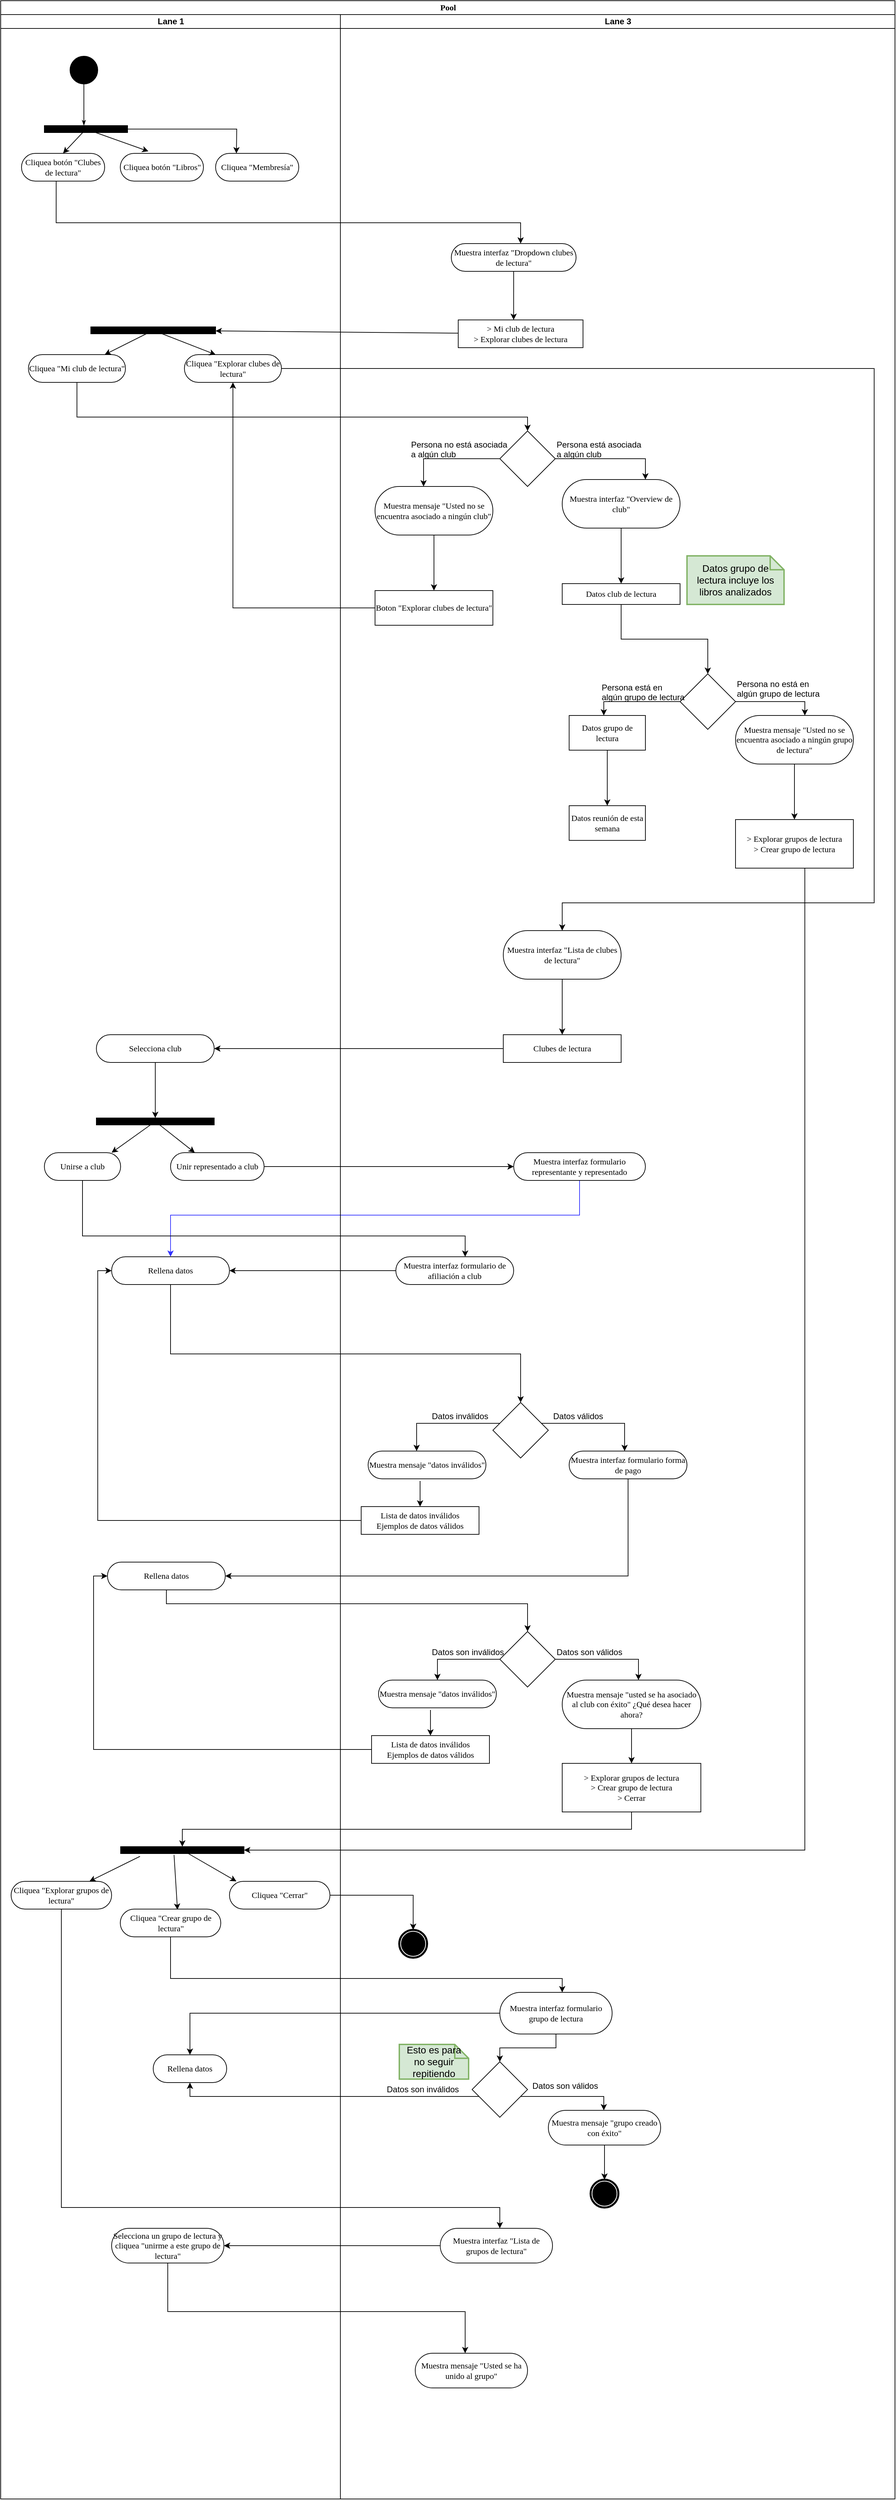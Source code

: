 <mxfile version="12.1.9" type="github" pages="1">
  <diagram name="Page-1" id="0783ab3e-0a74-02c8-0abd-f7b4e66b4bec">
    <mxGraphModel dx="1024" dy="561" grid="1" gridSize="10" guides="1" tooltips="1" connect="1" arrows="1" fold="1" page="1" pageScale="1" pageWidth="850" pageHeight="1100" background="#ffffff" math="0" shadow="0">
      <root>
        <mxCell id="0"/>
        <mxCell id="1" parent="0"/>
        <mxCell id="1c1d494c118603dd-1" value="Pool" style="swimlane;html=1;childLayout=stackLayout;startSize=20;rounded=0;shadow=0;comic=0;labelBackgroundColor=none;strokeColor=#000000;strokeWidth=1;fillColor=#ffffff;fontFamily=Verdana;fontSize=12;fontColor=#000000;align=center;" parent="1" vertex="1">
          <mxGeometry x="40" y="20" width="1290" height="3600" as="geometry"/>
        </mxCell>
        <mxCell id="n3SkGMCZbg7LG-9alkwq-2" value="" style="edgeStyle=orthogonalEdgeStyle;rounded=0;orthogonalLoop=1;jettySize=auto;html=1;exitX=0.417;exitY=1;exitDx=0;exitDy=0;exitPerimeter=0;" edge="1" parent="1c1d494c118603dd-1" source="n3SkGMCZbg7LG-9alkwq-7" target="n3SkGMCZbg7LG-9alkwq-1">
          <mxGeometry relative="1" as="geometry">
            <mxPoint x="80" y="200" as="sourcePoint"/>
            <Array as="points">
              <mxPoint x="80" y="320"/>
              <mxPoint x="750" y="320"/>
            </Array>
          </mxGeometry>
        </mxCell>
        <mxCell id="1c1d494c118603dd-2" value="Lane 1" style="swimlane;html=1;startSize=20;" parent="1c1d494c118603dd-1" vertex="1">
          <mxGeometry y="20" width="490" height="3580" as="geometry"/>
        </mxCell>
        <mxCell id="60571a20871a0731-4" value="" style="ellipse;whiteSpace=wrap;html=1;rounded=0;shadow=0;comic=0;labelBackgroundColor=none;strokeColor=#000000;strokeWidth=1;fillColor=#000000;fontFamily=Verdana;fontSize=12;fontColor=#000000;align=center;" parent="1c1d494c118603dd-2" vertex="1">
          <mxGeometry x="100" y="60" width="40" height="40" as="geometry"/>
        </mxCell>
        <mxCell id="1c1d494c118603dd-27" style="edgeStyle=orthogonalEdgeStyle;rounded=0;html=1;labelBackgroundColor=none;startArrow=none;startFill=0;startSize=5;endArrow=classicThin;endFill=1;endSize=5;jettySize=auto;orthogonalLoop=1;strokeColor=#000000;strokeWidth=1;fontFamily=Verdana;fontSize=12;fontColor=#000000;" parent="1c1d494c118603dd-2" source="60571a20871a0731-4" edge="1">
          <mxGeometry relative="1" as="geometry">
            <mxPoint x="120" y="160" as="targetPoint"/>
          </mxGeometry>
        </mxCell>
        <mxCell id="n3SkGMCZbg7LG-9alkwq-5" value="" style="rounded=0;whiteSpace=wrap;html=1;fillColor=#000000;" vertex="1" parent="1c1d494c118603dd-2">
          <mxGeometry x="63" y="160" width="120" height="10" as="geometry"/>
        </mxCell>
        <mxCell id="n3SkGMCZbg7LG-9alkwq-7" value="Cliquea botón &quot;Clubes de lectura&quot;" style="rounded=1;whiteSpace=wrap;html=1;shadow=0;comic=0;labelBackgroundColor=none;strokeColor=#000000;strokeWidth=1;fillColor=#ffffff;fontFamily=Verdana;fontSize=12;fontColor=#000000;align=center;arcSize=50;" vertex="1" parent="1c1d494c118603dd-2">
          <mxGeometry x="30" y="200" width="120" height="40" as="geometry"/>
        </mxCell>
        <mxCell id="n3SkGMCZbg7LG-9alkwq-10" value="Cliquea botón &quot;Libros&quot;" style="rounded=1;whiteSpace=wrap;html=1;shadow=0;comic=0;labelBackgroundColor=none;strokeColor=#000000;strokeWidth=1;fillColor=#ffffff;fontFamily=Verdana;fontSize=12;fontColor=#000000;align=center;arcSize=50;" vertex="1" parent="1c1d494c118603dd-2">
          <mxGeometry x="172.5" y="200" width="120" height="40" as="geometry"/>
        </mxCell>
        <mxCell id="n3SkGMCZbg7LG-9alkwq-8" style="edgeStyle=none;rounded=0;orthogonalLoop=1;jettySize=auto;html=1;entryX=0.338;entryY=-0.075;entryDx=0;entryDy=0;entryPerimeter=0;" edge="1" parent="1c1d494c118603dd-2" source="n3SkGMCZbg7LG-9alkwq-5" target="n3SkGMCZbg7LG-9alkwq-10">
          <mxGeometry relative="1" as="geometry">
            <mxPoint x="200" y="200" as="targetPoint"/>
          </mxGeometry>
        </mxCell>
        <mxCell id="n3SkGMCZbg7LG-9alkwq-12" value="" style="rounded=0;whiteSpace=wrap;html=1;shadow=0;comic=0;labelBackgroundColor=none;strokeColor=#000000;strokeWidth=1;fillColor=#000000;fontFamily=Verdana;fontSize=12;fontColor=#000000;align=center;arcSize=50;" vertex="1" parent="1c1d494c118603dd-2">
          <mxGeometry x="130" y="450" width="180" height="10" as="geometry"/>
        </mxCell>
        <mxCell id="n3SkGMCZbg7LG-9alkwq-15" value="Cliquea &quot;Mi club de lectura&quot;" style="rounded=1;whiteSpace=wrap;html=1;shadow=0;comic=0;labelBackgroundColor=none;strokeColor=#000000;strokeWidth=1;fillColor=#ffffff;fontFamily=Verdana;fontSize=12;fontColor=#000000;align=center;arcSize=50;" vertex="1" parent="1c1d494c118603dd-2">
          <mxGeometry x="40" y="490" width="140" height="40" as="geometry"/>
        </mxCell>
        <mxCell id="n3SkGMCZbg7LG-9alkwq-17" value="Cliquea &quot;Explorar clubes de lectura&quot;" style="rounded=1;whiteSpace=wrap;html=1;shadow=0;comic=0;labelBackgroundColor=none;strokeColor=#000000;strokeWidth=1;fillColor=#ffffff;fontFamily=Verdana;fontSize=12;fontColor=#000000;align=center;arcSize=50;" vertex="1" parent="1c1d494c118603dd-2">
          <mxGeometry x="265" y="490" width="140" height="40" as="geometry"/>
        </mxCell>
        <mxCell id="n3SkGMCZbg7LG-9alkwq-57" value="" style="edgeStyle=orthogonalEdgeStyle;rounded=0;orthogonalLoop=1;jettySize=auto;html=1;" edge="1" parent="1c1d494c118603dd-2" source="n3SkGMCZbg7LG-9alkwq-54" target="n3SkGMCZbg7LG-9alkwq-56">
          <mxGeometry relative="1" as="geometry"/>
        </mxCell>
        <mxCell id="n3SkGMCZbg7LG-9alkwq-54" value="Selecciona club" style="rounded=1;whiteSpace=wrap;html=1;shadow=0;comic=0;labelBackgroundColor=none;strokeColor=#000000;strokeWidth=1;fillColor=#ffffff;fontFamily=Verdana;fontSize=12;fontColor=#000000;align=center;arcSize=50;" vertex="1" parent="1c1d494c118603dd-2">
          <mxGeometry x="138" y="1470" width="170" height="40" as="geometry"/>
        </mxCell>
        <mxCell id="n3SkGMCZbg7LG-9alkwq-59" value="" style="rounded=0;orthogonalLoop=1;jettySize=auto;html=1;" edge="1" parent="1c1d494c118603dd-2" source="n3SkGMCZbg7LG-9alkwq-56">
          <mxGeometry relative="1" as="geometry">
            <mxPoint x="160" y="1640" as="targetPoint"/>
          </mxGeometry>
        </mxCell>
        <mxCell id="n3SkGMCZbg7LG-9alkwq-56" value="" style="rounded=0;whiteSpace=wrap;html=1;shadow=0;comic=0;labelBackgroundColor=none;strokeColor=#000000;strokeWidth=1;fillColor=#000000;fontFamily=Verdana;fontSize=12;fontColor=#000000;align=center;arcSize=50;" vertex="1" parent="1c1d494c118603dd-2">
          <mxGeometry x="138" y="1590" width="170" height="10" as="geometry"/>
        </mxCell>
        <mxCell id="n3SkGMCZbg7LG-9alkwq-61" value="Unirse a club" style="rounded=1;whiteSpace=wrap;html=1;shadow=0;comic=0;labelBackgroundColor=none;strokeColor=#000000;strokeWidth=1;fillColor=#ffffff;fontFamily=Verdana;fontSize=12;fontColor=#000000;align=center;arcSize=50;" vertex="1" parent="1c1d494c118603dd-2">
          <mxGeometry x="63" y="1640" width="110" height="40" as="geometry"/>
        </mxCell>
        <mxCell id="n3SkGMCZbg7LG-9alkwq-62" value="Unir representado a club" style="rounded=1;whiteSpace=wrap;html=1;shadow=0;comic=0;labelBackgroundColor=none;strokeColor=#000000;strokeWidth=1;fillColor=#ffffff;fontFamily=Verdana;fontSize=12;fontColor=#000000;align=center;arcSize=50;" vertex="1" parent="1c1d494c118603dd-2">
          <mxGeometry x="245" y="1640" width="135" height="40" as="geometry"/>
        </mxCell>
        <mxCell id="n3SkGMCZbg7LG-9alkwq-65" value="Rellena datos" style="rounded=1;whiteSpace=wrap;html=1;shadow=0;comic=0;labelBackgroundColor=none;strokeColor=#000000;strokeWidth=1;fillColor=#ffffff;fontFamily=Verdana;fontSize=12;fontColor=#000000;align=center;arcSize=50;" vertex="1" parent="1c1d494c118603dd-2">
          <mxGeometry x="160" y="1790" width="170" height="40" as="geometry"/>
        </mxCell>
        <mxCell id="n3SkGMCZbg7LG-9alkwq-85" value="" style="edgeStyle=orthogonalEdgeStyle;rounded=0;orthogonalLoop=1;jettySize=auto;html=1;" edge="1" parent="1c1d494c118603dd-2" source="n3SkGMCZbg7LG-9alkwq-82">
          <mxGeometry relative="1" as="geometry">
            <mxPoint x="760" y="2330" as="targetPoint"/>
            <Array as="points">
              <mxPoint x="239" y="2290"/>
              <mxPoint x="760" y="2290"/>
            </Array>
          </mxGeometry>
        </mxCell>
        <mxCell id="n3SkGMCZbg7LG-9alkwq-82" value="Rellena datos" style="rounded=1;whiteSpace=wrap;html=1;shadow=0;comic=0;labelBackgroundColor=none;strokeColor=#000000;strokeWidth=1;fillColor=#ffffff;fontFamily=Verdana;fontSize=12;fontColor=#000000;align=center;arcSize=50;" vertex="1" parent="1c1d494c118603dd-2">
          <mxGeometry x="154" y="2230" width="170" height="40" as="geometry"/>
        </mxCell>
        <mxCell id="n3SkGMCZbg7LG-9alkwq-111" value="" style="rounded=0;orthogonalLoop=1;jettySize=auto;html=1;strokeColor=#000000;exitX=0.157;exitY=1.4;exitDx=0;exitDy=0;exitPerimeter=0;" edge="1" parent="1c1d494c118603dd-2" source="n3SkGMCZbg7LG-9alkwq-100" target="n3SkGMCZbg7LG-9alkwq-115">
          <mxGeometry relative="1" as="geometry">
            <mxPoint x="190" y="2690" as="targetPoint"/>
          </mxGeometry>
        </mxCell>
        <mxCell id="n3SkGMCZbg7LG-9alkwq-113" value="" style="edgeStyle=none;rounded=0;orthogonalLoop=1;jettySize=auto;html=1;strokeColor=#000000;entryX=0.569;entryY=0.025;entryDx=0;entryDy=0;entryPerimeter=0;exitX=0.433;exitY=1.2;exitDx=0;exitDy=0;exitPerimeter=0;" edge="1" parent="1c1d494c118603dd-2" source="n3SkGMCZbg7LG-9alkwq-100" target="n3SkGMCZbg7LG-9alkwq-116">
          <mxGeometry relative="1" as="geometry">
            <mxPoint x="262" y="2700" as="targetPoint"/>
          </mxGeometry>
        </mxCell>
        <mxCell id="n3SkGMCZbg7LG-9alkwq-100" value="" style="rounded=0;whiteSpace=wrap;html=1;shadow=0;comic=0;labelBackgroundColor=none;strokeColor=#000000;strokeWidth=1;fillColor=#000000;fontFamily=Verdana;fontSize=12;fontColor=#000000;align=center;arcSize=50;" vertex="1" parent="1c1d494c118603dd-2">
          <mxGeometry x="173" y="2640" width="178" height="10" as="geometry"/>
        </mxCell>
        <mxCell id="n3SkGMCZbg7LG-9alkwq-109" value="Cliquea &quot;Membresía&quot;" style="rounded=1;whiteSpace=wrap;html=1;shadow=0;comic=0;labelBackgroundColor=none;strokeColor=#000000;strokeWidth=1;fillColor=#ffffff;fontFamily=Verdana;fontSize=12;fontColor=#000000;align=center;arcSize=50;" vertex="1" parent="1c1d494c118603dd-2">
          <mxGeometry x="310" y="200" width="120" height="40" as="geometry"/>
        </mxCell>
        <mxCell id="n3SkGMCZbg7LG-9alkwq-115" value="Cliquea &quot;Explorar grupos de lectura&quot;" style="rounded=1;whiteSpace=wrap;html=1;shadow=0;comic=0;labelBackgroundColor=none;strokeColor=#000000;strokeWidth=1;fillColor=#ffffff;fontFamily=Verdana;fontSize=12;fontColor=#000000;align=center;arcSize=50;" vertex="1" parent="1c1d494c118603dd-2">
          <mxGeometry x="15" y="2690" width="145" height="40" as="geometry"/>
        </mxCell>
        <mxCell id="n3SkGMCZbg7LG-9alkwq-123" value="" style="edgeStyle=orthogonalEdgeStyle;rounded=0;orthogonalLoop=1;jettySize=auto;html=1;strokeColor=#000000;" edge="1" parent="1c1d494c118603dd-2" source="n3SkGMCZbg7LG-9alkwq-116">
          <mxGeometry relative="1" as="geometry">
            <mxPoint x="810" y="2850" as="targetPoint"/>
            <Array as="points">
              <mxPoint x="245" y="2830"/>
              <mxPoint x="810" y="2830"/>
            </Array>
          </mxGeometry>
        </mxCell>
        <mxCell id="n3SkGMCZbg7LG-9alkwq-116" value="Cliquea &quot;Crear grupo de lectura&quot;" style="rounded=1;whiteSpace=wrap;html=1;shadow=0;comic=0;labelBackgroundColor=none;strokeColor=#000000;strokeWidth=1;fillColor=#ffffff;fontFamily=Verdana;fontSize=12;fontColor=#000000;align=center;arcSize=50;" vertex="1" parent="1c1d494c118603dd-2">
          <mxGeometry x="172.5" y="2730" width="145" height="40" as="geometry"/>
        </mxCell>
        <mxCell id="n3SkGMCZbg7LG-9alkwq-119" value="Cliquea &quot;Cerrar&quot;" style="rounded=1;whiteSpace=wrap;html=1;shadow=0;comic=0;labelBackgroundColor=none;strokeColor=#000000;strokeWidth=1;fillColor=#ffffff;fontFamily=Verdana;fontSize=12;fontColor=#000000;align=center;arcSize=50;" vertex="1" parent="1c1d494c118603dd-2">
          <mxGeometry x="330" y="2690" width="145" height="40" as="geometry"/>
        </mxCell>
        <mxCell id="n3SkGMCZbg7LG-9alkwq-125" value="Rellena datos" style="rounded=1;whiteSpace=wrap;html=1;shadow=0;comic=0;labelBackgroundColor=none;strokeColor=#000000;strokeWidth=1;fillColor=#ffffff;fontFamily=Verdana;fontSize=12;fontColor=#000000;align=center;arcSize=50;" vertex="1" parent="1c1d494c118603dd-2">
          <mxGeometry x="220" y="2940" width="106" height="40" as="geometry"/>
        </mxCell>
        <mxCell id="n3SkGMCZbg7LG-9alkwq-152" value="Selecciona un grupo de lectura y cliquea &quot;unirme a este grupo de lectura&quot;" style="rounded=1;whiteSpace=wrap;html=1;shadow=0;comic=0;labelBackgroundColor=none;strokeColor=#000000;strokeWidth=1;fillColor=#ffffff;fontFamily=Verdana;fontSize=12;fontColor=#000000;align=center;arcSize=50;" vertex="1" parent="1c1d494c118603dd-2">
          <mxGeometry x="160" y="3190" width="162" height="50" as="geometry"/>
        </mxCell>
        <mxCell id="n3SkGMCZbg7LG-9alkwq-13" value="" style="edgeStyle=none;rounded=0;orthogonalLoop=1;jettySize=auto;html=1;" edge="1" parent="1c1d494c118603dd-1" source="n3SkGMCZbg7LG-9alkwq-3" target="n3SkGMCZbg7LG-9alkwq-12">
          <mxGeometry relative="1" as="geometry"/>
        </mxCell>
        <mxCell id="n3SkGMCZbg7LG-9alkwq-29" value="" style="edgeStyle=orthogonalEdgeStyle;rounded=0;orthogonalLoop=1;jettySize=auto;html=1;entryX=0.5;entryY=1;entryDx=0;entryDy=0;" edge="1" parent="1c1d494c118603dd-1" source="n3SkGMCZbg7LG-9alkwq-26" target="n3SkGMCZbg7LG-9alkwq-17">
          <mxGeometry relative="1" as="geometry">
            <mxPoint x="340" y="640" as="targetPoint"/>
          </mxGeometry>
        </mxCell>
        <mxCell id="n3SkGMCZbg7LG-9alkwq-50" style="edgeStyle=orthogonalEdgeStyle;rounded=0;orthogonalLoop=1;jettySize=auto;html=1;exitX=1;exitY=0.5;exitDx=0;exitDy=0;" edge="1" parent="1c1d494c118603dd-1" source="n3SkGMCZbg7LG-9alkwq-17">
          <mxGeometry relative="1" as="geometry">
            <mxPoint x="810" y="1340" as="targetPoint"/>
            <Array as="points">
              <mxPoint x="1260" y="530"/>
              <mxPoint x="1260" y="1300"/>
              <mxPoint x="810" y="1300"/>
              <mxPoint x="810" y="1330"/>
            </Array>
          </mxGeometry>
        </mxCell>
        <mxCell id="n3SkGMCZbg7LG-9alkwq-55" value="" style="edgeStyle=orthogonalEdgeStyle;rounded=0;orthogonalLoop=1;jettySize=auto;html=1;" edge="1" parent="1c1d494c118603dd-1" source="n3SkGMCZbg7LG-9alkwq-52" target="n3SkGMCZbg7LG-9alkwq-54">
          <mxGeometry relative="1" as="geometry"/>
        </mxCell>
        <mxCell id="n3SkGMCZbg7LG-9alkwq-66" value="" style="edgeStyle=orthogonalEdgeStyle;rounded=0;orthogonalLoop=1;jettySize=auto;html=1;" edge="1" parent="1c1d494c118603dd-1" source="n3SkGMCZbg7LG-9alkwq-64" target="n3SkGMCZbg7LG-9alkwq-65">
          <mxGeometry relative="1" as="geometry"/>
        </mxCell>
        <mxCell id="n3SkGMCZbg7LG-9alkwq-68" value="" style="edgeStyle=orthogonalEdgeStyle;rounded=0;orthogonalLoop=1;jettySize=auto;html=1;entryX=0.5;entryY=0;entryDx=0;entryDy=0;" edge="1" parent="1c1d494c118603dd-1" source="n3SkGMCZbg7LG-9alkwq-65" target="n3SkGMCZbg7LG-9alkwq-71">
          <mxGeometry relative="1" as="geometry">
            <mxPoint x="665" y="1950" as="targetPoint"/>
            <Array as="points">
              <mxPoint x="245" y="1950"/>
              <mxPoint x="750" y="1950"/>
            </Array>
          </mxGeometry>
        </mxCell>
        <mxCell id="n3SkGMCZbg7LG-9alkwq-83" value="" style="edgeStyle=orthogonalEdgeStyle;rounded=0;orthogonalLoop=1;jettySize=auto;html=1;" edge="1" parent="1c1d494c118603dd-1" source="n3SkGMCZbg7LG-9alkwq-81" target="n3SkGMCZbg7LG-9alkwq-82">
          <mxGeometry relative="1" as="geometry">
            <Array as="points">
              <mxPoint x="905" y="2270"/>
            </Array>
          </mxGeometry>
        </mxCell>
        <mxCell id="n3SkGMCZbg7LG-9alkwq-87" style="edgeStyle=orthogonalEdgeStyle;rounded=0;orthogonalLoop=1;jettySize=auto;html=1;entryX=0;entryY=0.5;entryDx=0;entryDy=0;" edge="1" parent="1c1d494c118603dd-1" source="n3SkGMCZbg7LG-9alkwq-76" target="n3SkGMCZbg7LG-9alkwq-65">
          <mxGeometry relative="1" as="geometry"/>
        </mxCell>
        <mxCell id="n3SkGMCZbg7LG-9alkwq-95" style="edgeStyle=orthogonalEdgeStyle;rounded=0;orthogonalLoop=1;jettySize=auto;html=1;entryX=0;entryY=0.5;entryDx=0;entryDy=0;" edge="1" parent="1c1d494c118603dd-1" source="n3SkGMCZbg7LG-9alkwq-92" target="n3SkGMCZbg7LG-9alkwq-82">
          <mxGeometry relative="1" as="geometry"/>
        </mxCell>
        <mxCell id="n3SkGMCZbg7LG-9alkwq-101" value="" style="edgeStyle=orthogonalEdgeStyle;rounded=0;orthogonalLoop=1;jettySize=auto;html=1;" edge="1" parent="1c1d494c118603dd-1" source="n3SkGMCZbg7LG-9alkwq-98" target="n3SkGMCZbg7LG-9alkwq-100">
          <mxGeometry relative="1" as="geometry">
            <Array as="points">
              <mxPoint x="910" y="2635"/>
            </Array>
          </mxGeometry>
        </mxCell>
        <mxCell id="n3SkGMCZbg7LG-9alkwq-103" value="" style="edgeStyle=orthogonalEdgeStyle;rounded=0;orthogonalLoop=1;jettySize=auto;html=1;entryX=1;entryY=0.5;entryDx=0;entryDy=0;" edge="1" parent="1c1d494c118603dd-1" source="n3SkGMCZbg7LG-9alkwq-46" target="n3SkGMCZbg7LG-9alkwq-100">
          <mxGeometry relative="1" as="geometry">
            <mxPoint x="360" y="2650" as="targetPoint"/>
            <Array as="points">
              <mxPoint x="1160" y="2665"/>
            </Array>
          </mxGeometry>
        </mxCell>
        <mxCell id="n3SkGMCZbg7LG-9alkwq-106" value="" style="edgeStyle=orthogonalEdgeStyle;rounded=0;orthogonalLoop=1;jettySize=auto;html=1;" edge="1" parent="1c1d494c118603dd-1" source="n3SkGMCZbg7LG-9alkwq-62" target="n3SkGMCZbg7LG-9alkwq-105">
          <mxGeometry relative="1" as="geometry"/>
        </mxCell>
        <mxCell id="n3SkGMCZbg7LG-9alkwq-107" style="edgeStyle=orthogonalEdgeStyle;rounded=0;orthogonalLoop=1;jettySize=auto;html=1;entryX=0.5;entryY=0;entryDx=0;entryDy=0;strokeColor=#3333FF;" edge="1" parent="1c1d494c118603dd-1" source="n3SkGMCZbg7LG-9alkwq-105" target="n3SkGMCZbg7LG-9alkwq-65">
          <mxGeometry relative="1" as="geometry">
            <Array as="points">
              <mxPoint x="835" y="1750"/>
              <mxPoint x="245" y="1750"/>
            </Array>
          </mxGeometry>
        </mxCell>
        <mxCell id="n3SkGMCZbg7LG-9alkwq-120" value="" style="edgeStyle=orthogonalEdgeStyle;rounded=0;orthogonalLoop=1;jettySize=auto;html=1;strokeColor=#000000;entryX=0.5;entryY=0;entryDx=0;entryDy=0;" edge="1" parent="1c1d494c118603dd-1" source="n3SkGMCZbg7LG-9alkwq-119" target="60571a20871a0731-5">
          <mxGeometry relative="1" as="geometry">
            <mxPoint x="600" y="2730" as="targetPoint"/>
          </mxGeometry>
        </mxCell>
        <mxCell id="1c1d494c118603dd-4" value="Lane 3" style="swimlane;html=1;startSize=20;" parent="1c1d494c118603dd-1" vertex="1">
          <mxGeometry x="490" y="20" width="800" height="3580" as="geometry"/>
        </mxCell>
        <mxCell id="60571a20871a0731-5" value="" style="shape=mxgraph.bpmn.shape;html=1;verticalLabelPosition=bottom;labelBackgroundColor=#ffffff;verticalAlign=top;perimeter=ellipsePerimeter;outline=end;symbol=terminate;rounded=0;shadow=0;comic=0;strokeColor=#000000;strokeWidth=1;fillColor=#ffffff;fontFamily=Verdana;fontSize=12;fontColor=#000000;align=center;" parent="1c1d494c118603dd-4" vertex="1">
          <mxGeometry x="85" y="2760" width="40" height="40" as="geometry"/>
        </mxCell>
        <mxCell id="n3SkGMCZbg7LG-9alkwq-11" value="" style="edgeStyle=none;rounded=0;orthogonalLoop=1;jettySize=auto;html=1;entryX=0.444;entryY=0;entryDx=0;entryDy=0;entryPerimeter=0;" edge="1" parent="1c1d494c118603dd-4" source="n3SkGMCZbg7LG-9alkwq-1" target="n3SkGMCZbg7LG-9alkwq-3">
          <mxGeometry relative="1" as="geometry"/>
        </mxCell>
        <mxCell id="n3SkGMCZbg7LG-9alkwq-1" value="Muestra interfaz &quot;Dropdown clubes de lectura&quot;" style="rounded=1;whiteSpace=wrap;html=1;shadow=0;comic=0;labelBackgroundColor=none;strokeColor=#000000;strokeWidth=1;fillColor=#ffffff;fontFamily=Verdana;fontSize=12;fontColor=#000000;align=center;arcSize=50;" vertex="1" parent="1c1d494c118603dd-4">
          <mxGeometry x="160" y="330" width="180" height="40" as="geometry"/>
        </mxCell>
        <mxCell id="n3SkGMCZbg7LG-9alkwq-3" value="&lt;div&gt;&amp;gt; Mi club de lectura&lt;/div&gt;&lt;div&gt;&amp;gt; Explorar clubes de lectura&lt;br&gt;&lt;/div&gt;" style="rounded=0;whiteSpace=wrap;html=1;shadow=0;comic=0;labelBackgroundColor=none;strokeColor=#000000;strokeWidth=1;fillColor=#ffffff;fontFamily=Verdana;fontSize=12;fontColor=#000000;align=center;arcSize=50;" vertex="1" parent="1c1d494c118603dd-4">
          <mxGeometry x="170" y="440" width="180" height="40" as="geometry"/>
        </mxCell>
        <mxCell id="n3SkGMCZbg7LG-9alkwq-23" value="" style="edgeStyle=orthogonalEdgeStyle;rounded=0;orthogonalLoop=1;jettySize=auto;html=1;" edge="1" parent="1c1d494c118603dd-4" source="n3SkGMCZbg7LG-9alkwq-19">
          <mxGeometry relative="1" as="geometry">
            <mxPoint x="440" y="670" as="targetPoint"/>
            <Array as="points">
              <mxPoint x="440" y="640"/>
            </Array>
          </mxGeometry>
        </mxCell>
        <mxCell id="n3SkGMCZbg7LG-9alkwq-19" value="" style="rhombus;whiteSpace=wrap;html=1;rounded=0;fillColor=#FFFFFF;" vertex="1" parent="1c1d494c118603dd-4">
          <mxGeometry x="230" y="600" width="80" height="80" as="geometry"/>
        </mxCell>
        <mxCell id="n3SkGMCZbg7LG-9alkwq-21" value="&lt;div&gt;Persona no está asociada &lt;br&gt;&lt;/div&gt;&lt;div&gt;a algún club&lt;/div&gt;" style="text;html=1;resizable=0;points=[];autosize=1;align=left;verticalAlign=top;spacingTop=-4;" vertex="1" parent="1c1d494c118603dd-4">
          <mxGeometry x="100" y="610" width="150" height="30" as="geometry"/>
        </mxCell>
        <mxCell id="n3SkGMCZbg7LG-9alkwq-24" value="&lt;div&gt;Persona está asociada &lt;br&gt;&lt;/div&gt;&lt;div&gt;a algún club&lt;br&gt;&lt;/div&gt;" style="text;html=1;resizable=0;points=[];autosize=1;align=left;verticalAlign=top;spacingTop=-4;" vertex="1" parent="1c1d494c118603dd-4">
          <mxGeometry x="310" y="610" width="140" height="30" as="geometry"/>
        </mxCell>
        <mxCell id="n3SkGMCZbg7LG-9alkwq-27" value="" style="edgeStyle=orthogonalEdgeStyle;rounded=0;orthogonalLoop=1;jettySize=auto;html=1;" edge="1" parent="1c1d494c118603dd-4" source="n3SkGMCZbg7LG-9alkwq-25" target="n3SkGMCZbg7LG-9alkwq-26">
          <mxGeometry relative="1" as="geometry"/>
        </mxCell>
        <mxCell id="n3SkGMCZbg7LG-9alkwq-25" value="Muestra mensaje &quot;Usted no se encuentra asociado a ningún club&quot;" style="rounded=1;whiteSpace=wrap;html=1;shadow=0;comic=0;labelBackgroundColor=none;strokeColor=#000000;strokeWidth=1;fillColor=#ffffff;fontFamily=Verdana;fontSize=12;fontColor=#000000;align=center;arcSize=50;" vertex="1" parent="1c1d494c118603dd-4">
          <mxGeometry x="50" y="680" width="170" height="70" as="geometry"/>
        </mxCell>
        <mxCell id="n3SkGMCZbg7LG-9alkwq-26" value="Boton &quot;Explorar clubes de lectura&quot;" style="rounded=0;whiteSpace=wrap;html=1;shadow=0;comic=0;labelBackgroundColor=none;strokeColor=#000000;strokeWidth=1;fillColor=#ffffff;fontFamily=Verdana;fontSize=12;fontColor=#000000;align=center;arcSize=50;" vertex="1" parent="1c1d494c118603dd-4">
          <mxGeometry x="50" y="830" width="170" height="50" as="geometry"/>
        </mxCell>
        <mxCell id="n3SkGMCZbg7LG-9alkwq-34" value="" style="edgeStyle=orthogonalEdgeStyle;rounded=0;orthogonalLoop=1;jettySize=auto;html=1;" edge="1" parent="1c1d494c118603dd-4" source="n3SkGMCZbg7LG-9alkwq-32" target="n3SkGMCZbg7LG-9alkwq-33">
          <mxGeometry relative="1" as="geometry"/>
        </mxCell>
        <mxCell id="n3SkGMCZbg7LG-9alkwq-32" value="Muestra interfaz &quot;Overview de club&quot;" style="rounded=1;whiteSpace=wrap;html=1;shadow=0;comic=0;labelBackgroundColor=none;strokeColor=#000000;strokeWidth=1;fillColor=#ffffff;fontFamily=Verdana;fontSize=12;fontColor=#000000;align=center;arcSize=50;" vertex="1" parent="1c1d494c118603dd-4">
          <mxGeometry x="320" y="670" width="170" height="70" as="geometry"/>
        </mxCell>
        <mxCell id="n3SkGMCZbg7LG-9alkwq-36" value="" style="edgeStyle=orthogonalEdgeStyle;rounded=0;orthogonalLoop=1;jettySize=auto;html=1;entryX=0.5;entryY=0;entryDx=0;entryDy=0;" edge="1" parent="1c1d494c118603dd-4" source="n3SkGMCZbg7LG-9alkwq-33" target="n3SkGMCZbg7LG-9alkwq-37">
          <mxGeometry relative="1" as="geometry">
            <mxPoint x="405" y="930" as="targetPoint"/>
          </mxGeometry>
        </mxCell>
        <mxCell id="n3SkGMCZbg7LG-9alkwq-33" value="Datos club de lectura" style="rounded=0;whiteSpace=wrap;html=1;shadow=0;comic=0;labelBackgroundColor=none;strokeColor=#000000;strokeWidth=1;fillColor=#ffffff;fontFamily=Verdana;fontSize=12;fontColor=#000000;align=center;arcSize=50;" vertex="1" parent="1c1d494c118603dd-4">
          <mxGeometry x="320" y="820" width="170" height="30" as="geometry"/>
        </mxCell>
        <mxCell id="n3SkGMCZbg7LG-9alkwq-37" value="" style="rhombus;whiteSpace=wrap;html=1;rounded=0;fillColor=#FFFFFF;" vertex="1" parent="1c1d494c118603dd-4">
          <mxGeometry x="490" y="950" width="80" height="80" as="geometry"/>
        </mxCell>
        <mxCell id="n3SkGMCZbg7LG-9alkwq-39" value="&lt;div&gt;Persona está en &lt;br&gt;&lt;/div&gt;&lt;div&gt;algún grupo de lectura&lt;br&gt;&lt;/div&gt;" style="text;html=1;resizable=0;points=[];autosize=1;align=left;verticalAlign=top;spacingTop=-4;" vertex="1" parent="1c1d494c118603dd-4">
          <mxGeometry x="375" y="960" width="130" height="30" as="geometry"/>
        </mxCell>
        <mxCell id="n3SkGMCZbg7LG-9alkwq-42" value="" style="edgeStyle=orthogonalEdgeStyle;rounded=0;orthogonalLoop=1;jettySize=auto;html=1;" edge="1" parent="1c1d494c118603dd-4" source="n3SkGMCZbg7LG-9alkwq-40" target="n3SkGMCZbg7LG-9alkwq-41">
          <mxGeometry relative="1" as="geometry"/>
        </mxCell>
        <mxCell id="n3SkGMCZbg7LG-9alkwq-40" value="Datos grupo de lectura" style="rounded=0;whiteSpace=wrap;html=1;shadow=0;comic=0;labelBackgroundColor=none;strokeColor=#000000;strokeWidth=1;fillColor=#ffffff;fontFamily=Verdana;fontSize=12;fontColor=#000000;align=center;arcSize=50;" vertex="1" parent="1c1d494c118603dd-4">
          <mxGeometry x="330" y="1010" width="110" height="50" as="geometry"/>
        </mxCell>
        <mxCell id="n3SkGMCZbg7LG-9alkwq-41" value="Datos reunión de esta semana" style="rounded=0;whiteSpace=wrap;html=1;shadow=0;comic=0;labelBackgroundColor=none;strokeColor=#000000;strokeWidth=1;fillColor=#ffffff;fontFamily=Verdana;fontSize=12;fontColor=#000000;align=center;arcSize=50;" vertex="1" parent="1c1d494c118603dd-4">
          <mxGeometry x="330" y="1140" width="110" height="50" as="geometry"/>
        </mxCell>
        <mxCell id="n3SkGMCZbg7LG-9alkwq-44" value="&lt;div&gt;Persona no está en&lt;/div&gt;&lt;div&gt;algún grupo de lectura&lt;br&gt;&lt;/div&gt;" style="text;html=1;resizable=0;points=[];autosize=1;align=left;verticalAlign=top;spacingTop=-4;" vertex="1" parent="1c1d494c118603dd-4">
          <mxGeometry x="570" y="955" width="130" height="30" as="geometry"/>
        </mxCell>
        <mxCell id="n3SkGMCZbg7LG-9alkwq-47" value="" style="edgeStyle=orthogonalEdgeStyle;rounded=0;orthogonalLoop=1;jettySize=auto;html=1;" edge="1" parent="1c1d494c118603dd-4" source="n3SkGMCZbg7LG-9alkwq-45" target="n3SkGMCZbg7LG-9alkwq-46">
          <mxGeometry relative="1" as="geometry"/>
        </mxCell>
        <mxCell id="n3SkGMCZbg7LG-9alkwq-45" value="Muestra mensaje &quot;Usted no se encuentra asociado a ningún grupo de lectura&quot;" style="rounded=1;whiteSpace=wrap;html=1;shadow=0;comic=0;labelBackgroundColor=none;strokeColor=#000000;strokeWidth=1;fillColor=#ffffff;fontFamily=Verdana;fontSize=12;fontColor=#000000;align=center;arcSize=50;" vertex="1" parent="1c1d494c118603dd-4">
          <mxGeometry x="570" y="1010" width="170" height="70" as="geometry"/>
        </mxCell>
        <mxCell id="n3SkGMCZbg7LG-9alkwq-46" value="&lt;div&gt;&amp;gt; Explorar grupos de lectura&lt;/div&gt;&lt;div&gt;&amp;gt; Crear grupo de lectura&lt;br&gt;&lt;/div&gt;" style="rounded=0;whiteSpace=wrap;html=1;shadow=0;comic=0;labelBackgroundColor=none;strokeColor=#000000;strokeWidth=1;fillColor=#ffffff;fontFamily=Verdana;fontSize=12;fontColor=#000000;align=center;arcSize=50;" vertex="1" parent="1c1d494c118603dd-4">
          <mxGeometry x="570" y="1160" width="170" height="70" as="geometry"/>
        </mxCell>
        <mxCell id="n3SkGMCZbg7LG-9alkwq-53" value="" style="edgeStyle=orthogonalEdgeStyle;rounded=0;orthogonalLoop=1;jettySize=auto;html=1;" edge="1" parent="1c1d494c118603dd-4" source="n3SkGMCZbg7LG-9alkwq-51" target="n3SkGMCZbg7LG-9alkwq-52">
          <mxGeometry relative="1" as="geometry"/>
        </mxCell>
        <mxCell id="n3SkGMCZbg7LG-9alkwq-51" value="Muestra interfaz &quot;Lista de clubes de lectura&quot;" style="rounded=1;whiteSpace=wrap;html=1;shadow=0;comic=0;labelBackgroundColor=none;strokeColor=#000000;strokeWidth=1;fillColor=#ffffff;fontFamily=Verdana;fontSize=12;fontColor=#000000;align=center;arcSize=50;" vertex="1" parent="1c1d494c118603dd-4">
          <mxGeometry x="235" y="1320" width="170" height="70" as="geometry"/>
        </mxCell>
        <mxCell id="n3SkGMCZbg7LG-9alkwq-52" value="Clubes de lectura" style="rounded=0;whiteSpace=wrap;html=1;shadow=0;comic=0;labelBackgroundColor=none;strokeColor=#000000;strokeWidth=1;fillColor=#ffffff;fontFamily=Verdana;fontSize=12;fontColor=#000000;align=center;arcSize=50;" vertex="1" parent="1c1d494c118603dd-4">
          <mxGeometry x="235" y="1470" width="170" height="40" as="geometry"/>
        </mxCell>
        <mxCell id="n3SkGMCZbg7LG-9alkwq-64" value="Muestra interfaz formulario de afiliación a club" style="rounded=1;whiteSpace=wrap;html=1;shadow=0;comic=0;labelBackgroundColor=none;strokeColor=#000000;strokeWidth=1;fillColor=#ffffff;fontFamily=Verdana;fontSize=12;fontColor=#000000;align=center;arcSize=50;" vertex="1" parent="1c1d494c118603dd-4">
          <mxGeometry x="80" y="1790" width="170" height="40" as="geometry"/>
        </mxCell>
        <mxCell id="n3SkGMCZbg7LG-9alkwq-73" value="" style="edgeStyle=orthogonalEdgeStyle;rounded=0;orthogonalLoop=1;jettySize=auto;html=1;" edge="1" parent="1c1d494c118603dd-4" source="n3SkGMCZbg7LG-9alkwq-71">
          <mxGeometry relative="1" as="geometry">
            <mxPoint x="110" y="2070" as="targetPoint"/>
            <Array as="points">
              <mxPoint x="110" y="2030"/>
              <mxPoint x="110" y="2060"/>
            </Array>
          </mxGeometry>
        </mxCell>
        <mxCell id="n3SkGMCZbg7LG-9alkwq-71" value="" style="rhombus;whiteSpace=wrap;html=1;rounded=0;fillColor=#FFFFFF;" vertex="1" parent="1c1d494c118603dd-4">
          <mxGeometry x="220" y="2000" width="80" height="80" as="geometry"/>
        </mxCell>
        <mxCell id="n3SkGMCZbg7LG-9alkwq-74" value="Datos inválidos" style="text;html=1;resizable=0;points=[];autosize=1;align=left;verticalAlign=top;spacingTop=-4;" vertex="1" parent="1c1d494c118603dd-4">
          <mxGeometry x="130" y="2010" width="90" height="20" as="geometry"/>
        </mxCell>
        <mxCell id="n3SkGMCZbg7LG-9alkwq-76" value="&lt;div&gt;Lista de datos inválidos&lt;/div&gt;&lt;div&gt;Ejemplos de datos válidos&lt;br&gt;&lt;/div&gt;" style="rounded=0;whiteSpace=wrap;html=1;shadow=0;comic=0;labelBackgroundColor=none;strokeColor=#000000;strokeWidth=1;fillColor=#ffffff;fontFamily=Verdana;fontSize=12;fontColor=#000000;align=center;arcSize=50;" vertex="1" parent="1c1d494c118603dd-4">
          <mxGeometry x="30" y="2150" width="170" height="40" as="geometry"/>
        </mxCell>
        <mxCell id="n3SkGMCZbg7LG-9alkwq-79" value="Muestra mensaje &quot;datos inválidos&quot;" style="rounded=1;whiteSpace=wrap;html=1;shadow=0;comic=0;labelBackgroundColor=none;strokeColor=#000000;strokeWidth=1;fillColor=#ffffff;fontFamily=Verdana;fontSize=12;fontColor=#000000;align=center;arcSize=50;" vertex="1" parent="1c1d494c118603dd-4">
          <mxGeometry x="40" y="2070" width="170" height="40" as="geometry"/>
        </mxCell>
        <mxCell id="n3SkGMCZbg7LG-9alkwq-77" value="" style="edgeStyle=orthogonalEdgeStyle;rounded=0;orthogonalLoop=1;jettySize=auto;html=1;exitX=0.441;exitY=1.075;exitDx=0;exitDy=0;exitPerimeter=0;" edge="1" parent="1c1d494c118603dd-4" source="n3SkGMCZbg7LG-9alkwq-79" target="n3SkGMCZbg7LG-9alkwq-76">
          <mxGeometry relative="1" as="geometry"/>
        </mxCell>
        <mxCell id="n3SkGMCZbg7LG-9alkwq-80" value="Datos válidos" style="text;html=1;resizable=0;points=[];autosize=1;align=left;verticalAlign=top;spacingTop=-4;" vertex="1" parent="1c1d494c118603dd-4">
          <mxGeometry x="305" y="2010" width="90" height="20" as="geometry"/>
        </mxCell>
        <mxCell id="n3SkGMCZbg7LG-9alkwq-81" value="Muestra interfaz formulario forma de pago" style="rounded=1;whiteSpace=wrap;html=1;shadow=0;comic=0;labelBackgroundColor=none;strokeColor=#000000;strokeWidth=1;fillColor=#ffffff;fontFamily=Verdana;fontSize=12;fontColor=#000000;align=center;arcSize=50;" vertex="1" parent="1c1d494c118603dd-4">
          <mxGeometry x="330" y="2070" width="170" height="40" as="geometry"/>
        </mxCell>
        <mxCell id="n3SkGMCZbg7LG-9alkwq-90" value="" style="edgeStyle=orthogonalEdgeStyle;rounded=0;orthogonalLoop=1;jettySize=auto;html=1;" edge="1" parent="1c1d494c118603dd-4" source="n3SkGMCZbg7LG-9alkwq-86">
          <mxGeometry relative="1" as="geometry">
            <mxPoint x="140" y="2400" as="targetPoint"/>
            <Array as="points">
              <mxPoint x="140" y="2370"/>
              <mxPoint x="140" y="2400"/>
            </Array>
          </mxGeometry>
        </mxCell>
        <mxCell id="n3SkGMCZbg7LG-9alkwq-86" value="" style="rhombus;whiteSpace=wrap;html=1;rounded=0;fillColor=#FFFFFF;" vertex="1" parent="1c1d494c118603dd-4">
          <mxGeometry x="230" y="2330" width="80" height="80" as="geometry"/>
        </mxCell>
        <mxCell id="n3SkGMCZbg7LG-9alkwq-91" value="Datos son inválidos" style="text;html=1;resizable=0;points=[];autosize=1;align=left;verticalAlign=top;spacingTop=-4;" vertex="1" parent="1c1d494c118603dd-4">
          <mxGeometry x="130" y="2350" width="120" height="20" as="geometry"/>
        </mxCell>
        <mxCell id="n3SkGMCZbg7LG-9alkwq-92" value="&lt;div&gt;Lista de datos inválidos&lt;/div&gt;&lt;div&gt;Ejemplos de datos válidos&lt;br&gt;&lt;/div&gt;" style="rounded=0;whiteSpace=wrap;html=1;shadow=0;comic=0;labelBackgroundColor=none;strokeColor=#000000;strokeWidth=1;fillColor=#ffffff;fontFamily=Verdana;fontSize=12;fontColor=#000000;align=center;arcSize=50;" vertex="1" parent="1c1d494c118603dd-4">
          <mxGeometry x="45" y="2480" width="170" height="40" as="geometry"/>
        </mxCell>
        <mxCell id="n3SkGMCZbg7LG-9alkwq-93" value="Muestra mensaje &quot;datos inválidos&quot;" style="rounded=1;whiteSpace=wrap;html=1;shadow=0;comic=0;labelBackgroundColor=none;strokeColor=#000000;strokeWidth=1;fillColor=#ffffff;fontFamily=Verdana;fontSize=12;fontColor=#000000;align=center;arcSize=50;" vertex="1" parent="1c1d494c118603dd-4">
          <mxGeometry x="55" y="2400" width="170" height="40" as="geometry"/>
        </mxCell>
        <mxCell id="n3SkGMCZbg7LG-9alkwq-94" value="" style="edgeStyle=orthogonalEdgeStyle;rounded=0;orthogonalLoop=1;jettySize=auto;html=1;exitX=0.441;exitY=1.075;exitDx=0;exitDy=0;exitPerimeter=0;" edge="1" parent="1c1d494c118603dd-4" source="n3SkGMCZbg7LG-9alkwq-93" target="n3SkGMCZbg7LG-9alkwq-92">
          <mxGeometry relative="1" as="geometry"/>
        </mxCell>
        <mxCell id="n3SkGMCZbg7LG-9alkwq-96" value="Datos son válidos" style="text;html=1;resizable=0;points=[];autosize=1;align=left;verticalAlign=top;spacingTop=-4;" vertex="1" parent="1c1d494c118603dd-4">
          <mxGeometry x="310" y="2350" width="110" height="20" as="geometry"/>
        </mxCell>
        <mxCell id="n3SkGMCZbg7LG-9alkwq-99" value="" style="edgeStyle=orthogonalEdgeStyle;rounded=0;orthogonalLoop=1;jettySize=auto;html=1;" edge="1" parent="1c1d494c118603dd-4" source="n3SkGMCZbg7LG-9alkwq-97" target="n3SkGMCZbg7LG-9alkwq-98">
          <mxGeometry relative="1" as="geometry"/>
        </mxCell>
        <mxCell id="n3SkGMCZbg7LG-9alkwq-97" value="Muestra mensaje &quot;usted se ha asociado al club con éxito&quot; ¿Qué desea hacer ahora?" style="rounded=1;whiteSpace=wrap;html=1;shadow=0;comic=0;labelBackgroundColor=none;strokeColor=#000000;strokeWidth=1;fillColor=#ffffff;fontFamily=Verdana;fontSize=12;fontColor=#000000;align=center;arcSize=50;" vertex="1" parent="1c1d494c118603dd-4">
          <mxGeometry x="320" y="2400" width="200" height="70" as="geometry"/>
        </mxCell>
        <mxCell id="n3SkGMCZbg7LG-9alkwq-98" value="&lt;div&gt;&amp;gt; Explorar grupos de lectura&lt;/div&gt;&lt;div&gt;&amp;gt; Crear grupo de lectura&lt;/div&gt;&lt;div&gt;&amp;gt; Cerrar&lt;br&gt;&lt;/div&gt;" style="rounded=0;whiteSpace=wrap;html=1;shadow=0;comic=0;labelBackgroundColor=none;strokeColor=#000000;strokeWidth=1;fillColor=#ffffff;fontFamily=Verdana;fontSize=12;fontColor=#000000;align=center;arcSize=50;" vertex="1" parent="1c1d494c118603dd-4">
          <mxGeometry x="320" y="2520" width="200" height="70" as="geometry"/>
        </mxCell>
        <mxCell id="n3SkGMCZbg7LG-9alkwq-105" value="Muestra interfaz formulario representante y representado" style="rounded=1;whiteSpace=wrap;html=1;shadow=0;comic=0;labelBackgroundColor=none;strokeColor=#000000;strokeWidth=1;fillColor=#ffffff;fontFamily=Verdana;fontSize=12;fontColor=#000000;align=center;arcSize=50;" vertex="1" parent="1c1d494c118603dd-4">
          <mxGeometry x="250" y="1640" width="190" height="40" as="geometry"/>
        </mxCell>
        <mxCell id="n3SkGMCZbg7LG-9alkwq-121" value="Datos grupo de lectura incluye los libros analizados" style="shape=note;strokeWidth=2;fontSize=14;size=20;whiteSpace=wrap;html=1;rounded=0;fillColor=#d5e8d4;strokeColor=#82b366;" vertex="1" parent="1c1d494c118603dd-4">
          <mxGeometry x="500" y="780" width="140" height="70" as="geometry"/>
        </mxCell>
        <mxCell id="n3SkGMCZbg7LG-9alkwq-141" style="edgeStyle=orthogonalEdgeStyle;rounded=0;orthogonalLoop=1;jettySize=auto;html=1;entryX=0.5;entryY=0;entryDx=0;entryDy=0;strokeColor=#000000;" edge="1" parent="1c1d494c118603dd-4" source="n3SkGMCZbg7LG-9alkwq-124" target="n3SkGMCZbg7LG-9alkwq-129">
          <mxGeometry relative="1" as="geometry"/>
        </mxCell>
        <mxCell id="n3SkGMCZbg7LG-9alkwq-124" value="Muestra interfaz formulario grupo de lectura" style="rounded=1;whiteSpace=wrap;html=1;shadow=0;comic=0;labelBackgroundColor=none;strokeColor=#000000;strokeWidth=1;fillColor=#ffffff;fontFamily=Verdana;fontSize=12;fontColor=#000000;align=center;arcSize=50;" vertex="1" parent="1c1d494c118603dd-4">
          <mxGeometry x="230" y="2850" width="162" height="60" as="geometry"/>
        </mxCell>
        <mxCell id="n3SkGMCZbg7LG-9alkwq-139" value="" style="edgeStyle=orthogonalEdgeStyle;rounded=0;orthogonalLoop=1;jettySize=auto;html=1;strokeColor=#000000;" edge="1" parent="1c1d494c118603dd-4" source="n3SkGMCZbg7LG-9alkwq-129">
          <mxGeometry relative="1" as="geometry">
            <mxPoint x="380" y="3020" as="targetPoint"/>
            <Array as="points">
              <mxPoint x="380" y="3000"/>
              <mxPoint x="380" y="3020"/>
            </Array>
          </mxGeometry>
        </mxCell>
        <mxCell id="n3SkGMCZbg7LG-9alkwq-129" value="" style="rhombus;whiteSpace=wrap;html=1;rounded=0;fillColor=#FFFFFF;" vertex="1" parent="1c1d494c118603dd-4">
          <mxGeometry x="190" y="2950" width="80" height="80" as="geometry"/>
        </mxCell>
        <mxCell id="n3SkGMCZbg7LG-9alkwq-132" value="Datos son inválidos" style="text;html=1;resizable=0;points=[];autosize=1;align=left;verticalAlign=top;spacingTop=-4;" vertex="1" parent="1c1d494c118603dd-4">
          <mxGeometry x="65" y="2980" width="120" height="20" as="geometry"/>
        </mxCell>
        <mxCell id="n3SkGMCZbg7LG-9alkwq-133" value="Esto es para no seguir repitiendo" style="shape=note;strokeWidth=2;fontSize=14;size=20;whiteSpace=wrap;html=1;rounded=0;fillColor=#d5e8d4;strokeColor=#82b366;" vertex="1" parent="1c1d494c118603dd-4">
          <mxGeometry x="85" y="2925" width="100" height="50" as="geometry"/>
        </mxCell>
        <mxCell id="n3SkGMCZbg7LG-9alkwq-140" value="Datos son válidos" style="text;html=1;resizable=0;points=[];autosize=1;align=left;verticalAlign=top;spacingTop=-4;" vertex="1" parent="1c1d494c118603dd-4">
          <mxGeometry x="275" y="2975" width="110" height="20" as="geometry"/>
        </mxCell>
        <mxCell id="n3SkGMCZbg7LG-9alkwq-150" value="" style="edgeStyle=orthogonalEdgeStyle;rounded=0;orthogonalLoop=1;jettySize=auto;html=1;strokeColor=#000000;" edge="1" parent="1c1d494c118603dd-4" source="n3SkGMCZbg7LG-9alkwq-142">
          <mxGeometry relative="1" as="geometry">
            <mxPoint x="381" y="3120" as="targetPoint"/>
          </mxGeometry>
        </mxCell>
        <mxCell id="n3SkGMCZbg7LG-9alkwq-142" value="Muestra mensaje &quot;grupo creado con éxito&quot;" style="rounded=1;whiteSpace=wrap;html=1;shadow=0;comic=0;labelBackgroundColor=none;strokeColor=#000000;strokeWidth=1;fillColor=#ffffff;fontFamily=Verdana;fontSize=12;fontColor=#000000;align=center;arcSize=50;" vertex="1" parent="1c1d494c118603dd-4">
          <mxGeometry x="300" y="3020" width="162" height="50" as="geometry"/>
        </mxCell>
        <mxCell id="n3SkGMCZbg7LG-9alkwq-145" value="Muestra interfaz &quot;Lista de grupos de lectura&quot;" style="rounded=1;whiteSpace=wrap;html=1;shadow=0;comic=0;labelBackgroundColor=none;strokeColor=#000000;strokeWidth=1;fillColor=#ffffff;fontFamily=Verdana;fontSize=12;fontColor=#000000;align=center;arcSize=50;" vertex="1" parent="1c1d494c118603dd-4">
          <mxGeometry x="144" y="3190" width="162" height="50" as="geometry"/>
        </mxCell>
        <mxCell id="n3SkGMCZbg7LG-9alkwq-151" value="" style="shape=mxgraph.bpmn.shape;html=1;verticalLabelPosition=bottom;labelBackgroundColor=#ffffff;verticalAlign=top;perimeter=ellipsePerimeter;outline=end;symbol=terminate;rounded=0;shadow=0;comic=0;strokeColor=#000000;strokeWidth=1;fillColor=#ffffff;fontFamily=Verdana;fontSize=12;fontColor=#000000;align=center;" vertex="1" parent="1c1d494c118603dd-4">
          <mxGeometry x="361" y="3120" width="40" height="40" as="geometry"/>
        </mxCell>
        <mxCell id="n3SkGMCZbg7LG-9alkwq-158" value="Muestra mensaje &quot;Usted se ha unido al grupo&quot;" style="rounded=1;whiteSpace=wrap;html=1;shadow=0;comic=0;labelBackgroundColor=none;strokeColor=#000000;strokeWidth=1;fillColor=#ffffff;fontFamily=Verdana;fontSize=12;fontColor=#000000;align=center;arcSize=50;" vertex="1" parent="1c1d494c118603dd-4">
          <mxGeometry x="108" y="3370" width="162" height="50" as="geometry"/>
        </mxCell>
        <mxCell id="n3SkGMCZbg7LG-9alkwq-126" value="" style="edgeStyle=orthogonalEdgeStyle;rounded=0;orthogonalLoop=1;jettySize=auto;html=1;strokeColor=#000000;" edge="1" parent="1c1d494c118603dd-1" source="n3SkGMCZbg7LG-9alkwq-124" target="n3SkGMCZbg7LG-9alkwq-125">
          <mxGeometry relative="1" as="geometry"/>
        </mxCell>
        <mxCell id="n3SkGMCZbg7LG-9alkwq-131" value="" style="edgeStyle=orthogonalEdgeStyle;rounded=0;orthogonalLoop=1;jettySize=auto;html=1;strokeColor=#000000;entryX=0.5;entryY=1;entryDx=0;entryDy=0;" edge="1" parent="1c1d494c118603dd-1" source="n3SkGMCZbg7LG-9alkwq-129" target="n3SkGMCZbg7LG-9alkwq-125">
          <mxGeometry relative="1" as="geometry">
            <mxPoint x="640" y="3020" as="targetPoint"/>
            <Array as="points">
              <mxPoint x="273" y="3020"/>
            </Array>
          </mxGeometry>
        </mxCell>
        <mxCell id="n3SkGMCZbg7LG-9alkwq-153" value="" style="edgeStyle=orthogonalEdgeStyle;rounded=0;orthogonalLoop=1;jettySize=auto;html=1;strokeColor=#000000;" edge="1" parent="1c1d494c118603dd-1" source="n3SkGMCZbg7LG-9alkwq-145" target="n3SkGMCZbg7LG-9alkwq-152">
          <mxGeometry relative="1" as="geometry"/>
        </mxCell>
        <mxCell id="n3SkGMCZbg7LG-9alkwq-6" style="rounded=0;orthogonalLoop=1;jettySize=auto;html=1;" edge="1" parent="1" source="n3SkGMCZbg7LG-9alkwq-5">
          <mxGeometry relative="1" as="geometry">
            <mxPoint x="130" y="240" as="targetPoint"/>
          </mxGeometry>
        </mxCell>
        <mxCell id="n3SkGMCZbg7LG-9alkwq-14" style="edgeStyle=none;rounded=0;orthogonalLoop=1;jettySize=auto;html=1;" edge="1" parent="1" source="n3SkGMCZbg7LG-9alkwq-12">
          <mxGeometry relative="1" as="geometry">
            <mxPoint x="190" y="530" as="targetPoint"/>
          </mxGeometry>
        </mxCell>
        <mxCell id="n3SkGMCZbg7LG-9alkwq-16" style="edgeStyle=none;rounded=0;orthogonalLoop=1;jettySize=auto;html=1;" edge="1" parent="1" source="n3SkGMCZbg7LG-9alkwq-12">
          <mxGeometry relative="1" as="geometry">
            <mxPoint x="350" y="530" as="targetPoint"/>
          </mxGeometry>
        </mxCell>
        <mxCell id="n3SkGMCZbg7LG-9alkwq-18" style="edgeStyle=orthogonalEdgeStyle;rounded=0;orthogonalLoop=1;jettySize=auto;html=1;" edge="1" parent="1" source="n3SkGMCZbg7LG-9alkwq-15">
          <mxGeometry relative="1" as="geometry">
            <mxPoint x="800" y="640" as="targetPoint"/>
            <Array as="points">
              <mxPoint x="150" y="620"/>
              <mxPoint x="800" y="620"/>
            </Array>
          </mxGeometry>
        </mxCell>
        <mxCell id="n3SkGMCZbg7LG-9alkwq-20" style="edgeStyle=orthogonalEdgeStyle;rounded=0;orthogonalLoop=1;jettySize=auto;html=1;" edge="1" parent="1" source="n3SkGMCZbg7LG-9alkwq-19">
          <mxGeometry relative="1" as="geometry">
            <mxPoint x="650" y="720" as="targetPoint"/>
            <Array as="points">
              <mxPoint x="650" y="680"/>
              <mxPoint x="650" y="720"/>
            </Array>
          </mxGeometry>
        </mxCell>
        <mxCell id="n3SkGMCZbg7LG-9alkwq-38" style="edgeStyle=orthogonalEdgeStyle;rounded=0;orthogonalLoop=1;jettySize=auto;html=1;exitX=0;exitY=0.5;exitDx=0;exitDy=0;" edge="1" parent="1" source="n3SkGMCZbg7LG-9alkwq-37">
          <mxGeometry relative="1" as="geometry">
            <mxPoint x="910" y="1050" as="targetPoint"/>
            <Array as="points">
              <mxPoint x="910" y="1030"/>
            </Array>
          </mxGeometry>
        </mxCell>
        <mxCell id="n3SkGMCZbg7LG-9alkwq-43" style="edgeStyle=orthogonalEdgeStyle;rounded=0;orthogonalLoop=1;jettySize=auto;html=1;exitX=1;exitY=0.5;exitDx=0;exitDy=0;" edge="1" parent="1" source="n3SkGMCZbg7LG-9alkwq-37">
          <mxGeometry relative="1" as="geometry">
            <mxPoint x="1200" y="1050" as="targetPoint"/>
            <Array as="points">
              <mxPoint x="1160" y="1030"/>
              <mxPoint x="1160" y="1030"/>
            </Array>
          </mxGeometry>
        </mxCell>
        <mxCell id="n3SkGMCZbg7LG-9alkwq-60" style="edgeStyle=none;rounded=0;orthogonalLoop=1;jettySize=auto;html=1;" edge="1" parent="1" source="n3SkGMCZbg7LG-9alkwq-56">
          <mxGeometry relative="1" as="geometry">
            <mxPoint x="320" y="1680" as="targetPoint"/>
          </mxGeometry>
        </mxCell>
        <mxCell id="n3SkGMCZbg7LG-9alkwq-63" style="edgeStyle=orthogonalEdgeStyle;rounded=0;orthogonalLoop=1;jettySize=auto;html=1;" edge="1" parent="1" source="n3SkGMCZbg7LG-9alkwq-61">
          <mxGeometry relative="1" as="geometry">
            <mxPoint x="710" y="1830" as="targetPoint"/>
            <Array as="points">
              <mxPoint x="158" y="1800"/>
              <mxPoint x="710" y="1800"/>
            </Array>
          </mxGeometry>
        </mxCell>
        <mxCell id="n3SkGMCZbg7LG-9alkwq-78" style="edgeStyle=orthogonalEdgeStyle;rounded=0;orthogonalLoop=1;jettySize=auto;html=1;" edge="1" parent="1" source="n3SkGMCZbg7LG-9alkwq-71">
          <mxGeometry relative="1" as="geometry">
            <mxPoint x="940" y="2110" as="targetPoint"/>
            <Array as="points">
              <mxPoint x="940" y="2070"/>
            </Array>
          </mxGeometry>
        </mxCell>
        <mxCell id="n3SkGMCZbg7LG-9alkwq-88" style="edgeStyle=orthogonalEdgeStyle;rounded=0;orthogonalLoop=1;jettySize=auto;html=1;" edge="1" parent="1" source="n3SkGMCZbg7LG-9alkwq-86">
          <mxGeometry relative="1" as="geometry">
            <mxPoint x="960" y="2440" as="targetPoint"/>
            <Array as="points">
              <mxPoint x="960" y="2410"/>
            </Array>
          </mxGeometry>
        </mxCell>
        <mxCell id="n3SkGMCZbg7LG-9alkwq-108" style="edgeStyle=orthogonalEdgeStyle;rounded=0;orthogonalLoop=1;jettySize=auto;html=1;strokeColor=#000000;" edge="1" parent="1" source="n3SkGMCZbg7LG-9alkwq-5">
          <mxGeometry relative="1" as="geometry">
            <mxPoint x="380" y="240" as="targetPoint"/>
          </mxGeometry>
        </mxCell>
        <mxCell id="n3SkGMCZbg7LG-9alkwq-114" style="edgeStyle=none;rounded=0;orthogonalLoop=1;jettySize=auto;html=1;strokeColor=#000000;" edge="1" parent="1" source="n3SkGMCZbg7LG-9alkwq-100">
          <mxGeometry relative="1" as="geometry">
            <mxPoint x="380" y="2730" as="targetPoint"/>
          </mxGeometry>
        </mxCell>
        <mxCell id="n3SkGMCZbg7LG-9alkwq-144" style="edgeStyle=orthogonalEdgeStyle;rounded=0;orthogonalLoop=1;jettySize=auto;html=1;strokeColor=#000000;" edge="1" parent="1" source="n3SkGMCZbg7LG-9alkwq-115">
          <mxGeometry relative="1" as="geometry">
            <mxPoint x="760" y="3230" as="targetPoint"/>
            <Array as="points">
              <mxPoint x="128" y="3200"/>
            </Array>
          </mxGeometry>
        </mxCell>
        <mxCell id="n3SkGMCZbg7LG-9alkwq-157" style="edgeStyle=orthogonalEdgeStyle;rounded=0;orthogonalLoop=1;jettySize=auto;html=1;strokeColor=#000000;" edge="1" parent="1" source="n3SkGMCZbg7LG-9alkwq-152">
          <mxGeometry relative="1" as="geometry">
            <mxPoint x="710" y="3410" as="targetPoint"/>
            <Array as="points">
              <mxPoint x="281" y="3350"/>
              <mxPoint x="710" y="3350"/>
            </Array>
          </mxGeometry>
        </mxCell>
      </root>
    </mxGraphModel>
  </diagram>
</mxfile>
